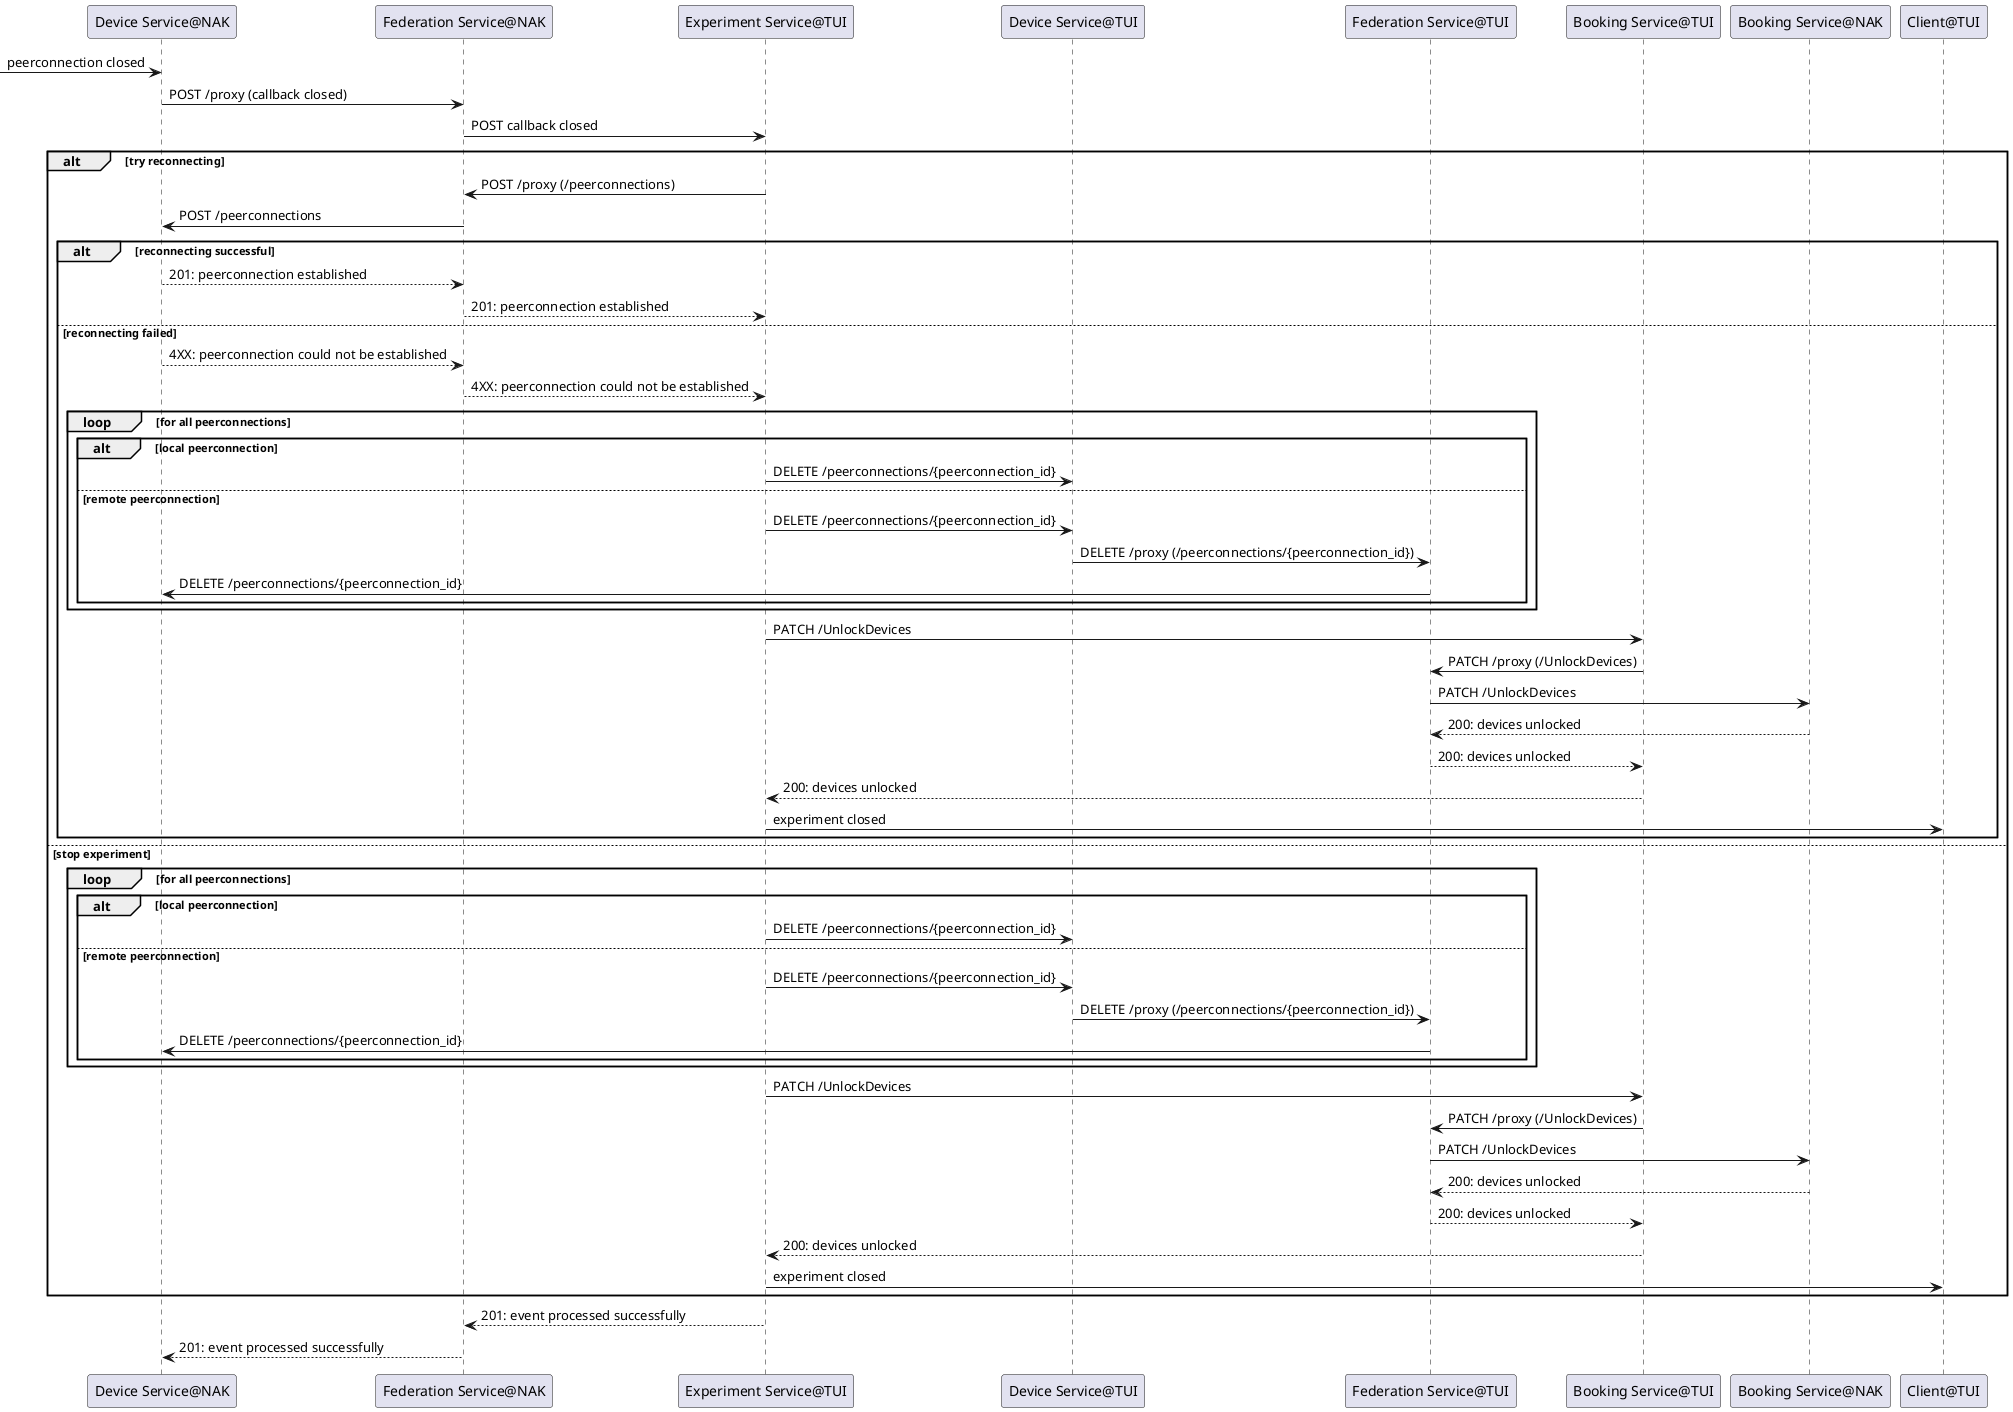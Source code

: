 @startuml ExperimentLifecycle

[-> "Device Service@NAK": peerconnection closed
"Device Service@NAK" -> "Federation Service@NAK": POST /proxy (callback closed)
"Federation Service@NAK" -> "Experiment Service@TUI": POST callback closed

alt try reconnecting
    
    "Experiment Service@TUI" -> "Federation Service@NAK": POST /proxy (/peerconnections)
    "Federation Service@NAK" -> "Device Service@NAK": POST /peerconnections

    alt reconnecting successful

        "Device Service@NAK" --> "Federation Service@NAK": 201: peerconnection established
        "Federation Service@NAK" --> "Experiment Service@TUI": 201: peerconnection established

    else reconnecting failed

        "Device Service@NAK" --> "Federation Service@NAK": 4XX: peerconnection could not be established
        "Federation Service@NAK" --> "Experiment Service@TUI": 4XX: peerconnection could not be established

        loop for all peerconnections

            alt local peerconnection

                "Experiment Service@TUI" -> "Device Service@TUI": DELETE /peerconnections/{peerconnection_id}

            else remote peerconnection
    
                "Experiment Service@TUI" -> "Device Service@TUI": DELETE /peerconnections/{peerconnection_id}
                "Device Service@TUI" -> "Federation Service@TUI": DELETE /proxy (/peerconnections/{peerconnection_id})
                "Federation Service@TUI" -> "Device Service@NAK": DELETE /peerconnections/{peerconnection_id}

            end

        end

        "Experiment Service@TUI" -> "Booking Service@TUI": PATCH /UnlockDevices
        "Booking Service@TUI" -> "Federation Service@TUI": PATCH /proxy (/UnlockDevices)
        "Federation Service@TUI" -> "Booking Service@NAK": PATCH /UnlockDevices
        "Booking Service@NAK" --> "Federation Service@TUI": 200: devices unlocked
        "Federation Service@TUI" --> "Booking Service@TUI": 200: devices unlocked
        "Booking Service@TUI" --> "Experiment Service@TUI": 200: devices unlocked
        "Experiment Service@TUI" -> Client@TUI: experiment closed

    end 

else stop experiment 

    loop for all peerconnections

        alt local peerconnection

            "Experiment Service@TUI" -> "Device Service@TUI": DELETE /peerconnections/{peerconnection_id}

        else remote peerconnection

            "Experiment Service@TUI" -> "Device Service@TUI": DELETE /peerconnections/{peerconnection_id}
            "Device Service@TUI" -> "Federation Service@TUI": DELETE /proxy (/peerconnections/{peerconnection_id})
            "Federation Service@TUI" -> "Device Service@NAK": DELETE /peerconnections/{peerconnection_id}

        end

    end

    "Experiment Service@TUI" -> "Booking Service@TUI": PATCH /UnlockDevices
    "Booking Service@TUI" -> "Federation Service@TUI": PATCH /proxy (/UnlockDevices)
    "Federation Service@TUI" -> "Booking Service@NAK": PATCH /UnlockDevices
    "Booking Service@NAK" --> "Federation Service@TUI": 200: devices unlocked
    "Federation Service@TUI" --> "Booking Service@TUI": 200: devices unlocked
    "Booking Service@TUI" --> "Experiment Service@TUI": 200: devices unlocked
    "Experiment Service@TUI" -> Client@TUI: experiment closed

end

"Experiment Service@TUI" --> "Federation Service@NAK": 201: event processed successfully
"Federation Service@NAK" --> "Device Service@NAK": 201: event processed successfully

@enduml
